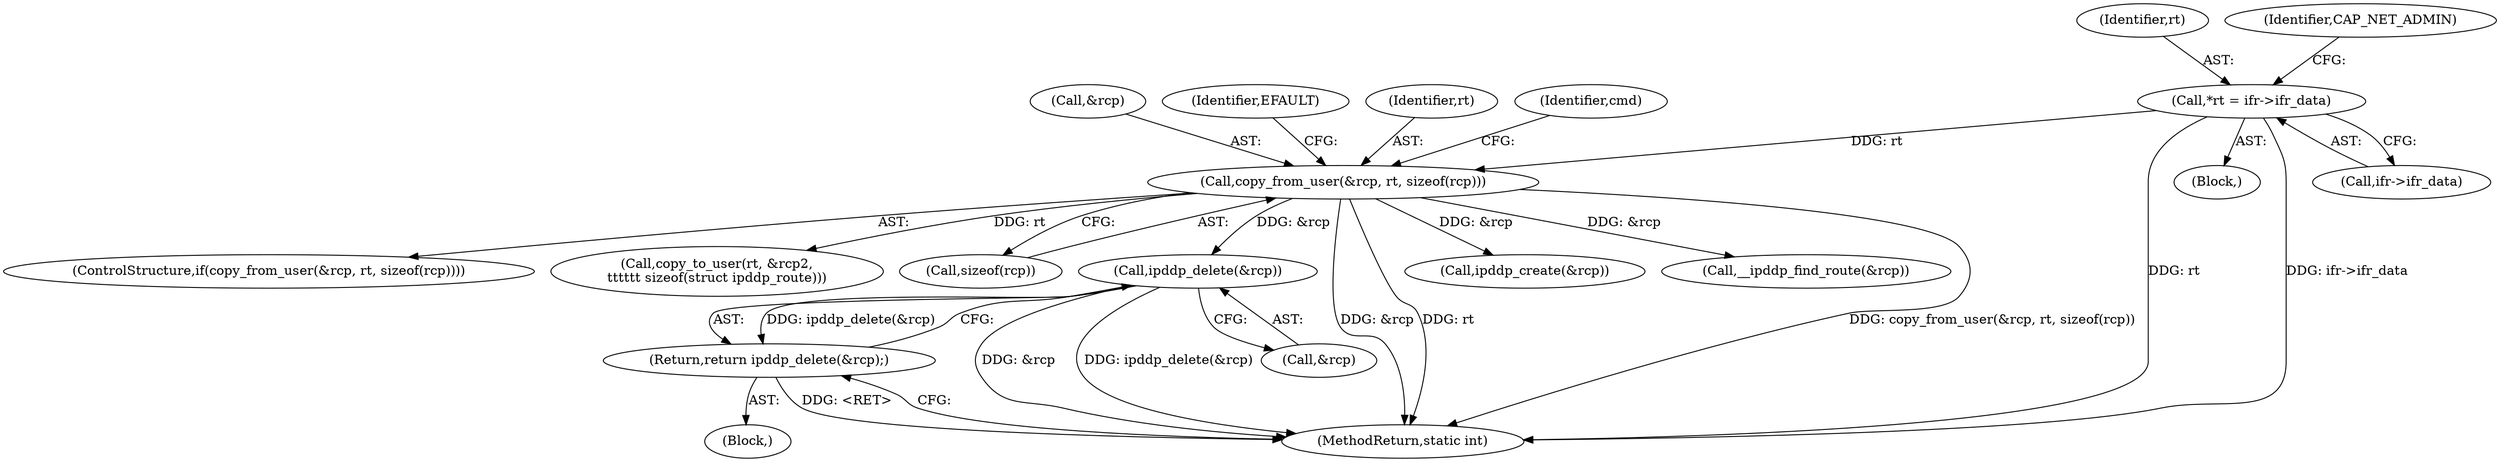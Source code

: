 digraph "0_linux_9824dfae5741275473a23a7ed5756c7b6efacc9d@API" {
"1000202" [label="(Call,ipddp_delete(&rcp))"];
"1000122" [label="(Call,copy_from_user(&rcp, rt, sizeof(rcp)))"];
"1000106" [label="(Call,*rt = ifr->ifr_data)"];
"1000201" [label="(Return,return ipddp_delete(&rcp);)"];
"1000106" [label="(Call,*rt = ifr->ifr_data)"];
"1000123" [label="(Call,&rcp)"];
"1000130" [label="(Identifier,EFAULT)"];
"1000125" [label="(Identifier,rt)"];
"1000136" [label="(Call,ipddp_create(&rcp))"];
"1000201" [label="(Return,return ipddp_delete(&rcp);)"];
"1000122" [label="(Call,copy_from_user(&rcp, rt, sizeof(rcp)))"];
"1000104" [label="(Block,)"];
"1000132" [label="(Identifier,cmd)"];
"1000108" [label="(Call,ifr->ifr_data)"];
"1000107" [label="(Identifier,rt)"];
"1000145" [label="(Call,__ipddp_find_route(&rcp))"];
"1000117" [label="(Identifier,CAP_NET_ADMIN)"];
"1000133" [label="(Block,)"];
"1000121" [label="(ControlStructure,if(copy_from_user(&rcp, rt, sizeof(rcp))))"];
"1000202" [label="(Call,ipddp_delete(&rcp))"];
"1000209" [label="(MethodReturn,static int)"];
"1000203" [label="(Call,&rcp)"];
"1000185" [label="(Call,copy_to_user(rt, &rcp2,\n\t\t\t\t\t\t sizeof(struct ipddp_route)))"];
"1000126" [label="(Call,sizeof(rcp))"];
"1000202" -> "1000201"  [label="AST: "];
"1000202" -> "1000203"  [label="CFG: "];
"1000203" -> "1000202"  [label="AST: "];
"1000201" -> "1000202"  [label="CFG: "];
"1000202" -> "1000209"  [label="DDG: &rcp"];
"1000202" -> "1000209"  [label="DDG: ipddp_delete(&rcp)"];
"1000202" -> "1000201"  [label="DDG: ipddp_delete(&rcp)"];
"1000122" -> "1000202"  [label="DDG: &rcp"];
"1000122" -> "1000121"  [label="AST: "];
"1000122" -> "1000126"  [label="CFG: "];
"1000123" -> "1000122"  [label="AST: "];
"1000125" -> "1000122"  [label="AST: "];
"1000126" -> "1000122"  [label="AST: "];
"1000130" -> "1000122"  [label="CFG: "];
"1000132" -> "1000122"  [label="CFG: "];
"1000122" -> "1000209"  [label="DDG: rt"];
"1000122" -> "1000209"  [label="DDG: &rcp"];
"1000122" -> "1000209"  [label="DDG: copy_from_user(&rcp, rt, sizeof(rcp))"];
"1000106" -> "1000122"  [label="DDG: rt"];
"1000122" -> "1000136"  [label="DDG: &rcp"];
"1000122" -> "1000145"  [label="DDG: &rcp"];
"1000122" -> "1000185"  [label="DDG: rt"];
"1000106" -> "1000104"  [label="AST: "];
"1000106" -> "1000108"  [label="CFG: "];
"1000107" -> "1000106"  [label="AST: "];
"1000108" -> "1000106"  [label="AST: "];
"1000117" -> "1000106"  [label="CFG: "];
"1000106" -> "1000209"  [label="DDG: ifr->ifr_data"];
"1000106" -> "1000209"  [label="DDG: rt"];
"1000201" -> "1000133"  [label="AST: "];
"1000209" -> "1000201"  [label="CFG: "];
"1000201" -> "1000209"  [label="DDG: <RET>"];
}
